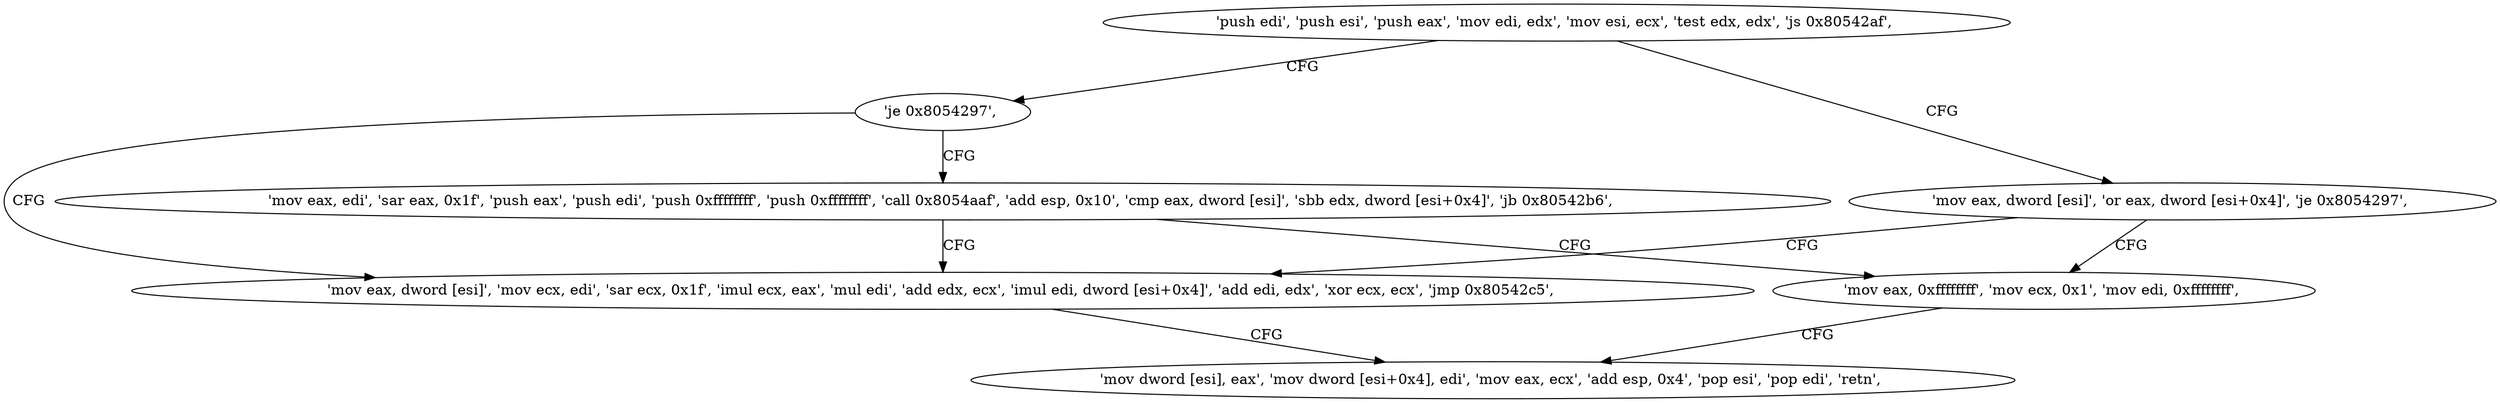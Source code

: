 digraph "func" {
"134562416" [label = "'push edi', 'push esi', 'push eax', 'mov edi, edx', 'mov esi, ecx', 'test edx, edx', 'js 0x80542af', " ]
"134562479" [label = "'mov eax, dword [esi]', 'or eax, dword [esi+0x4]', 'je 0x8054297', " ]
"134562427" [label = "'je 0x8054297', " ]
"134562455" [label = "'mov eax, dword [esi]', 'mov ecx, edi', 'sar ecx, 0x1f', 'imul ecx, eax', 'mul edi', 'add edx, ecx', 'imul edi, dword [esi+0x4]', 'add edi, edx', 'xor ecx, ecx', 'jmp 0x80542c5', " ]
"134562486" [label = "'mov eax, 0xffffffff', 'mov ecx, 0x1', 'mov edi, 0xffffffff', " ]
"134562429" [label = "'mov eax, edi', 'sar eax, 0x1f', 'push eax', 'push edi', 'push 0xffffffff', 'push 0xffffffff', 'call 0x8054aaf', 'add esp, 0x10', 'cmp eax, dword [esi]', 'sbb edx, dword [esi+0x4]', 'jb 0x80542b6', " ]
"134562501" [label = "'mov dword [esi], eax', 'mov dword [esi+0x4], edi', 'mov eax, ecx', 'add esp, 0x4', 'pop esi', 'pop edi', 'retn', " ]
"134562416" -> "134562479" [ label = "CFG" ]
"134562416" -> "134562427" [ label = "CFG" ]
"134562479" -> "134562455" [ label = "CFG" ]
"134562479" -> "134562486" [ label = "CFG" ]
"134562427" -> "134562455" [ label = "CFG" ]
"134562427" -> "134562429" [ label = "CFG" ]
"134562455" -> "134562501" [ label = "CFG" ]
"134562486" -> "134562501" [ label = "CFG" ]
"134562429" -> "134562486" [ label = "CFG" ]
"134562429" -> "134562455" [ label = "CFG" ]
}

